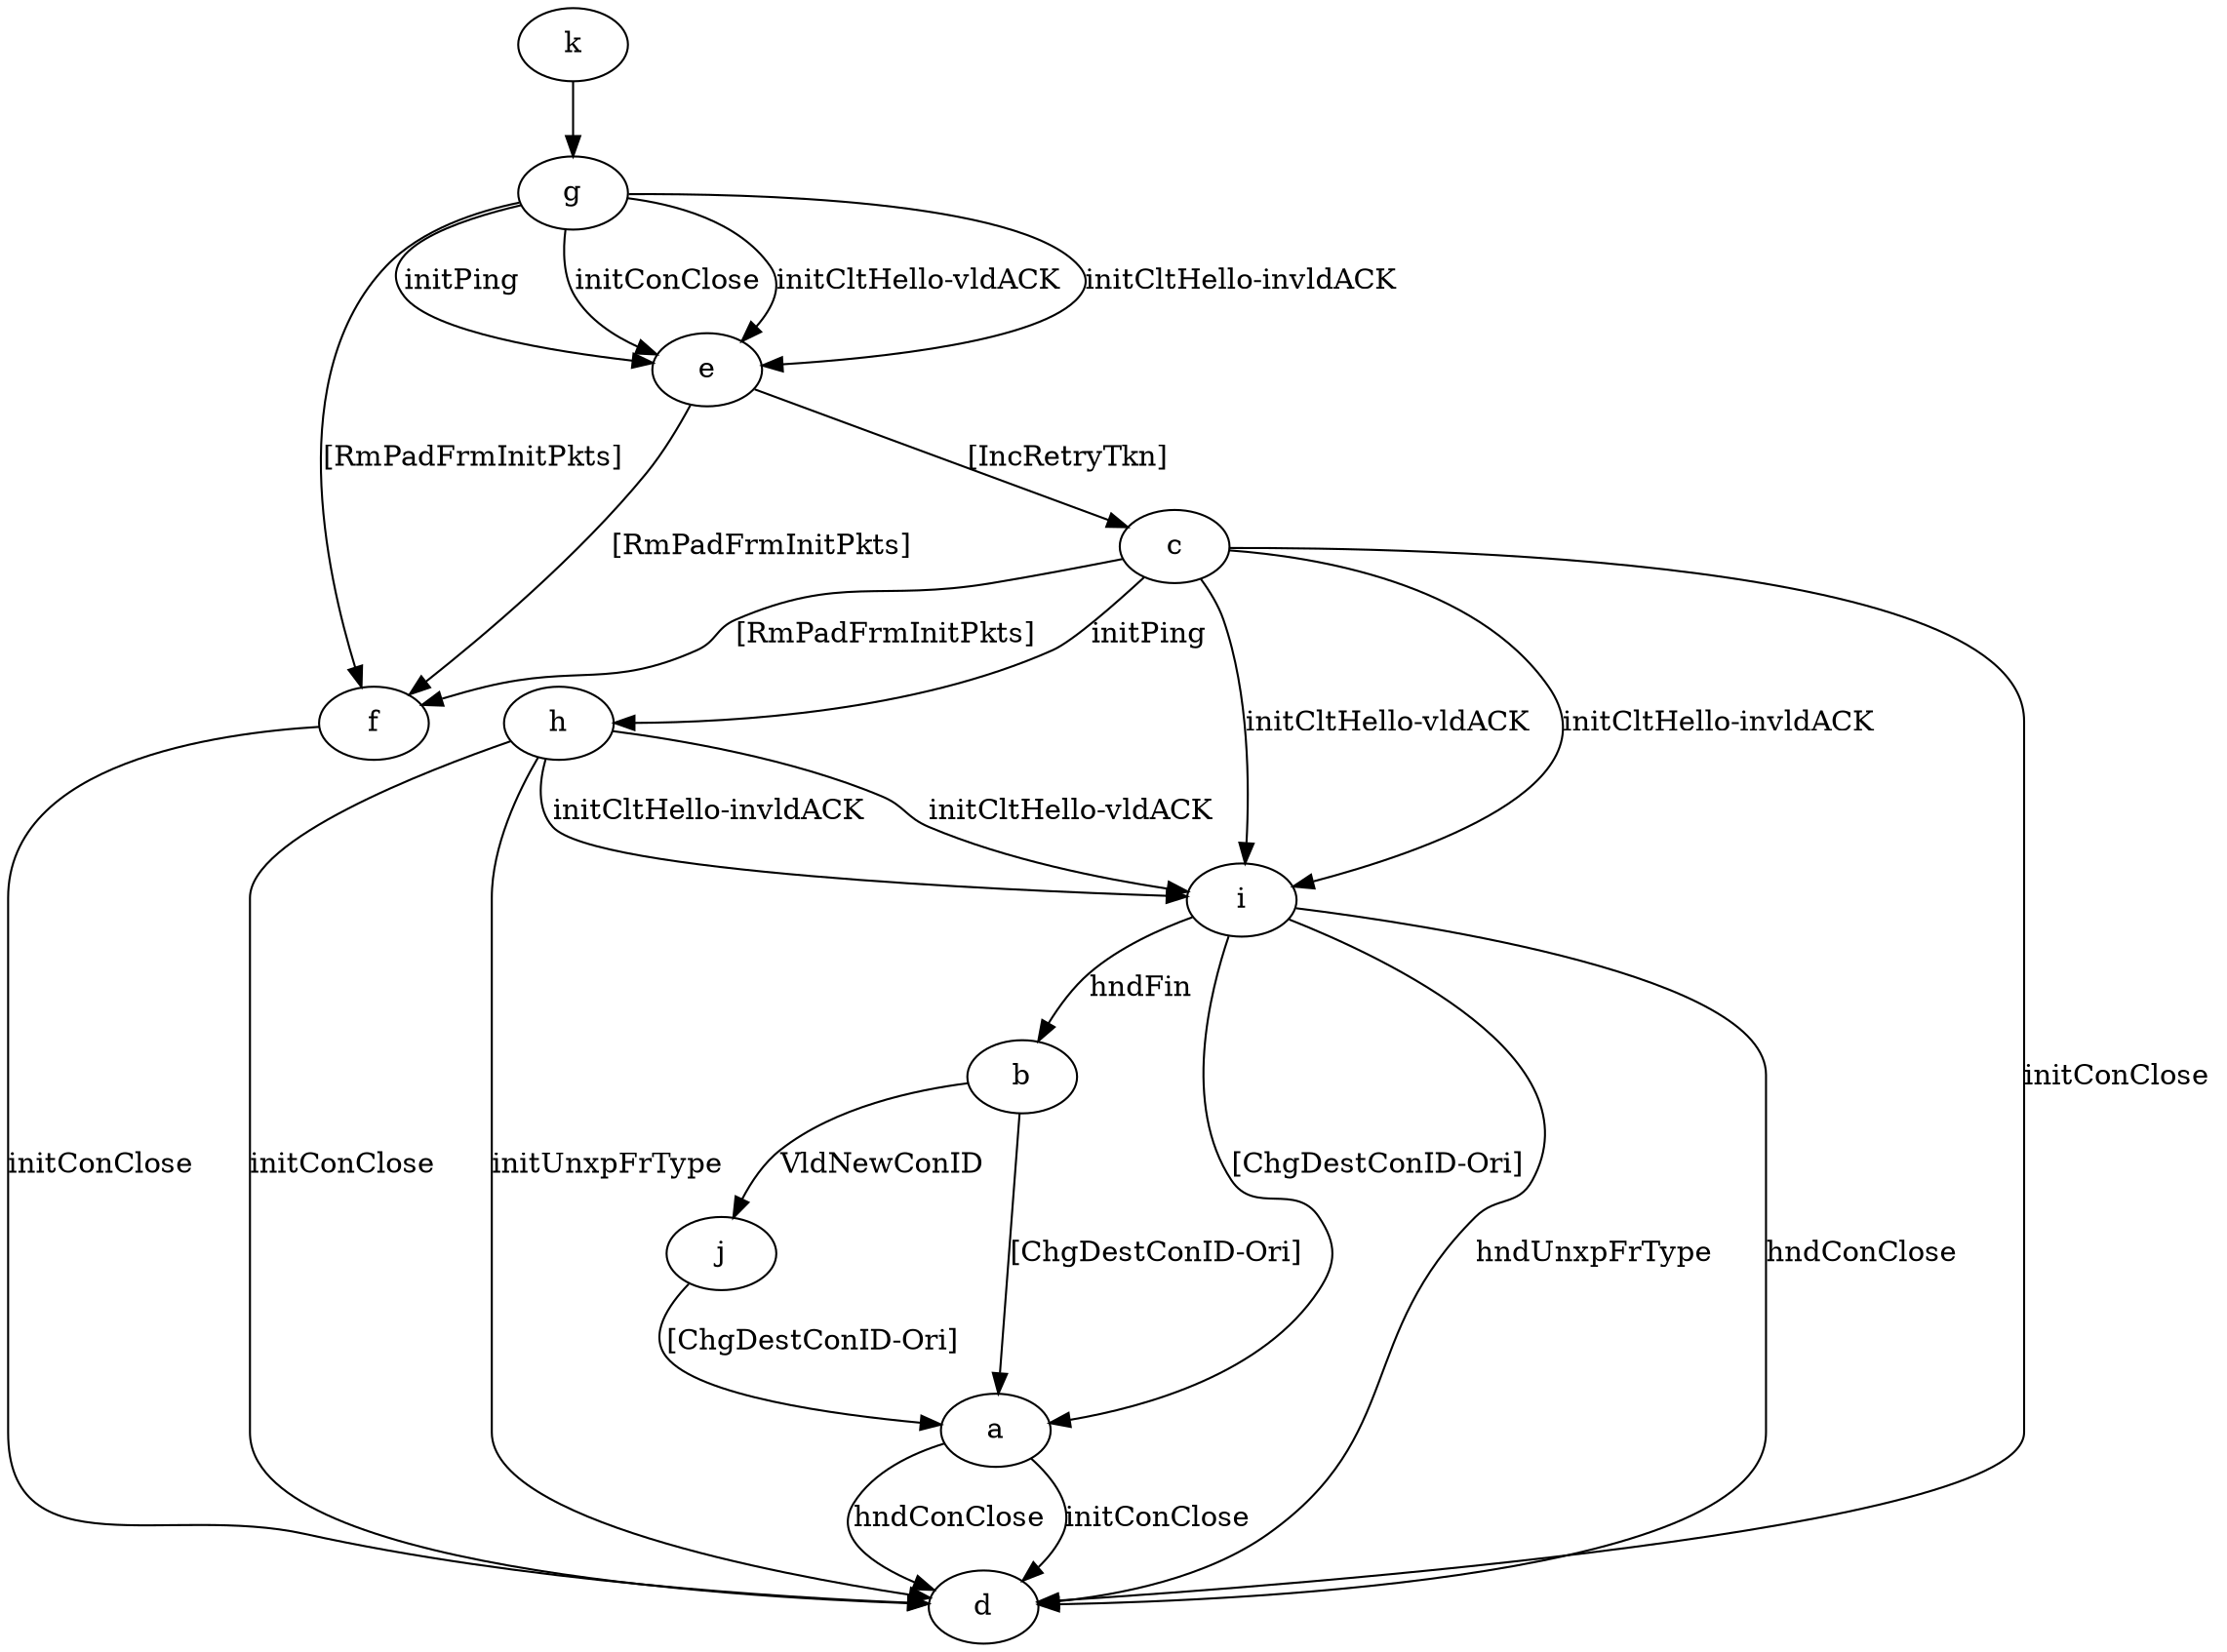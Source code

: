 digraph "" {
	a -> d	[key=0,
		label="initConClose "];
	a -> d	[key=1,
		label="hndConClose "];
	b -> a	[key=0,
		label="[ChgDestConID-Ori] "];
	b -> j	[key=0,
		label="VldNewConID "];
	c -> d	[key=0,
		label="initConClose "];
	c -> f	[key=0,
		label="[RmPadFrmInitPkts] "];
	c -> h	[key=0,
		label="initPing "];
	c -> i	[key=0,
		label="initCltHello-vldACK "];
	c -> i	[key=1,
		label="initCltHello-invldACK "];
	e -> c	[key=0,
		label="[IncRetryTkn] "];
	e -> f	[key=0,
		label="[RmPadFrmInitPkts] "];
	f -> d	[key=0,
		label="initConClose "];
	g -> e	[key=0,
		label="initPing "];
	g -> e	[key=1,
		label="initConClose "];
	g -> e	[key=2,
		label="initCltHello-vldACK "];
	g -> e	[key=3,
		label="initCltHello-invldACK "];
	g -> f	[key=0,
		label="[RmPadFrmInitPkts] "];
	h -> d	[key=0,
		label="initConClose "];
	h -> d	[key=1,
		label="initUnxpFrType "];
	h -> i	[key=0,
		label="initCltHello-vldACK "];
	h -> i	[key=1,
		label="initCltHello-invldACK "];
	i -> a	[key=0,
		label="[ChgDestConID-Ori] "];
	i -> b	[key=0,
		label="hndFin "];
	i -> d	[key=0,
		label="hndUnxpFrType "];
	i -> d	[key=1,
		label="hndConClose "];
	j -> a	[key=0,
		label="[ChgDestConID-Ori] "];
	k -> g	[key=0];
}
